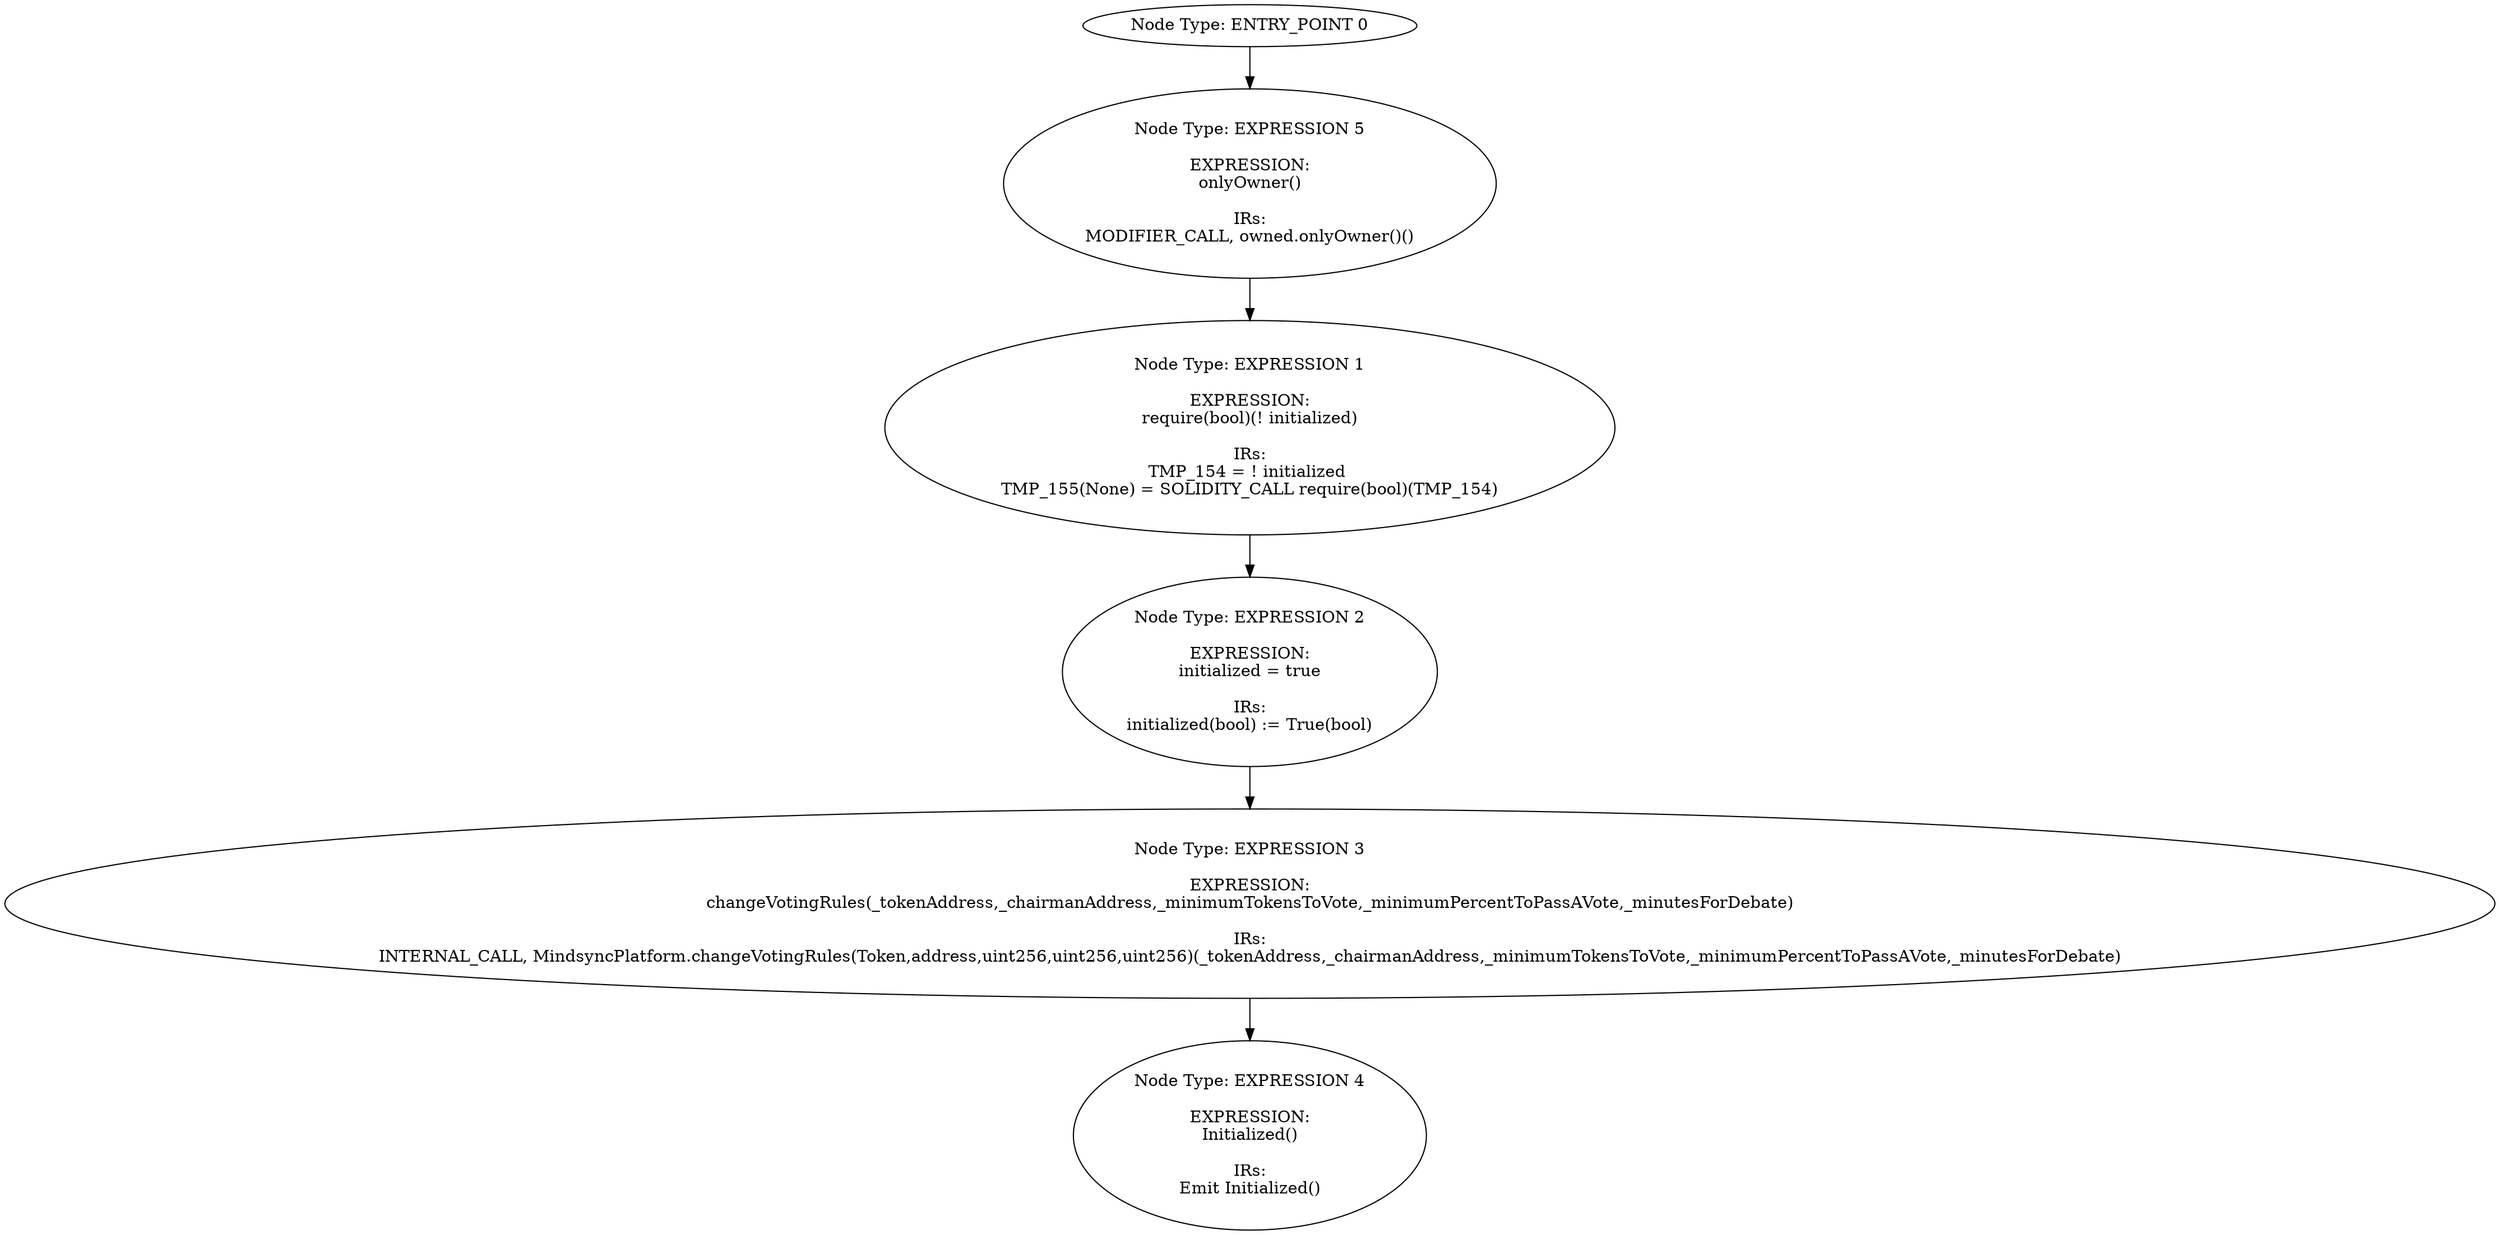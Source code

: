 digraph{
0[label="Node Type: ENTRY_POINT 0
"];
0->5;
1[label="Node Type: EXPRESSION 1

EXPRESSION:
require(bool)(! initialized)

IRs:
TMP_154 = ! initialized 
TMP_155(None) = SOLIDITY_CALL require(bool)(TMP_154)"];
1->2;
2[label="Node Type: EXPRESSION 2

EXPRESSION:
initialized = true

IRs:
initialized(bool) := True(bool)"];
2->3;
3[label="Node Type: EXPRESSION 3

EXPRESSION:
changeVotingRules(_tokenAddress,_chairmanAddress,_minimumTokensToVote,_minimumPercentToPassAVote,_minutesForDebate)

IRs:
INTERNAL_CALL, MindsyncPlatform.changeVotingRules(Token,address,uint256,uint256,uint256)(_tokenAddress,_chairmanAddress,_minimumTokensToVote,_minimumPercentToPassAVote,_minutesForDebate)"];
3->4;
4[label="Node Type: EXPRESSION 4

EXPRESSION:
Initialized()

IRs:
Emit Initialized()"];
5[label="Node Type: EXPRESSION 5

EXPRESSION:
onlyOwner()

IRs:
MODIFIER_CALL, owned.onlyOwner()()"];
5->1;
}
